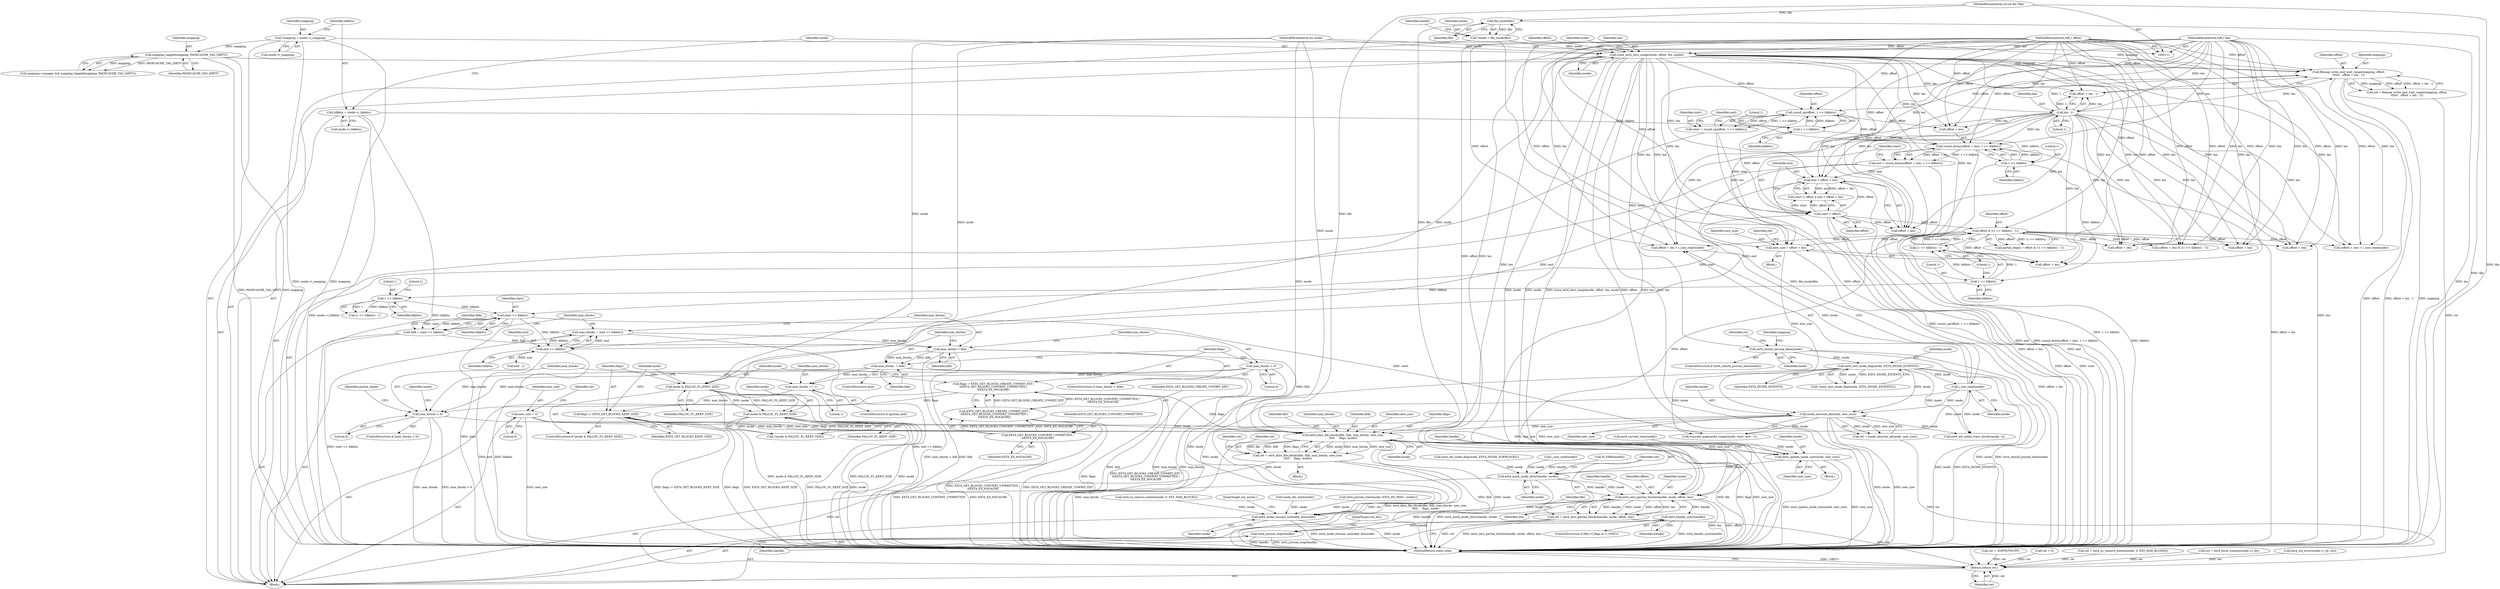 digraph "0_linux_0f2af21aae11972fa924374ddcf52e88347cf5a8@pointer" {
"1000363" [label="(Call,ext4_alloc_file_blocks(file, lblk, max_blocks, new_size,\n\t\t\t\t\t     flags, mode))"];
"1000120" [label="(Call,file_inode(file))"];
"1000112" [label="(MethodParameterIn,struct file *file)"];
"1000265" [label="(Call,max_blocks < lblk)"];
"1000259" [label="(Call,max_blocks = (end >> blkbits))"];
"1000261" [label="(Call,end >> blkbits)"];
"1000226" [label="(Call,end > offset + len)"];
"1000212" [label="(Call,end = round_down((offset + len), 1 << blkbits))"];
"1000214" [label="(Call,round_down((offset + len), 1 << blkbits))"];
"1000207" [label="(Call,round_up(offset, 1 << blkbits))"];
"1000193" [label="(Call,filemap_write_and_wait_range(mapping, offset,\n\t\t\t\t\t\t   offset + len - 1))"];
"1000187" [label="(Call,mapping_tagged(mapping, PAGECACHE_TAG_DIRTY))"];
"1000143" [label="(Call,*mapping = inode->i_mapping)"];
"1000113" [label="(MethodParameterIn,loff_t offset)"];
"1000154" [label="(Call,trace_ext4_zero_range(inode, offset, len, mode))"];
"1000118" [label="(Call,*inode = file_inode(file))"];
"1000114" [label="(MethodParameterIn,loff_t len)"];
"1000115" [label="(MethodParameterIn,int mode)"];
"1000198" [label="(Call,len - 1)"];
"1000209" [label="(Call,1 << blkbits)"];
"1000149" [label="(Call,blkbits = inode->i_blkbits)"];
"1000218" [label="(Call,1 << blkbits)"];
"1000223" [label="(Call,start < offset)"];
"1000205" [label="(Call,start = round_up(offset, 1 << blkbits))"];
"1000256" [label="(Call,start >> blkbits)"];
"1000250" [label="(Call,1 << blkbits)"];
"1000239" [label="(Call,1 << blkbits)"];
"1000254" [label="(Call,lblk = start >> blkbits)"];
"1000337" [label="(Call,max_blocks > 0)"];
"1000333" [label="(Call,max_blocks += 1)"];
"1000268" [label="(Call,max_blocks = 0)"];
"1000272" [label="(Call,max_blocks -= lblk)"];
"1000128" [label="(Call,new_size = 0)"];
"1000325" [label="(Call,inode_newsize_ok(inode, new_size))"];
"1000315" [label="(Call,i_size_read(inode))"];
"1000296" [label="(Call,ext4_test_inode_flag(inode, EXT4_INODE_EXTENTS))"];
"1000169" [label="(Call,ext4_should_journal_data(inode))"];
"1000318" [label="(Call,new_size = offset + len)"];
"1000236" [label="(Call,offset & ((1 << blkbits) - 1))"];
"1000238" [label="(Call,(1 << blkbits) - 1)"];
"1000286" [label="(Call,flags |= EXT4_GET_BLOCKS_KEEP_SIZE)"];
"1000275" [label="(Call,flags = EXT4_GET_BLOCKS_CREATE_UNWRIT_EXT |\n\t\tEXT4_GET_BLOCKS_CONVERT_UNWRITTEN |\n\t\tEXT4_EX_NOCACHE)"];
"1000277" [label="(Call,EXT4_GET_BLOCKS_CREATE_UNWRIT_EXT |\n\t\tEXT4_GET_BLOCKS_CONVERT_UNWRITTEN |\n\t\tEXT4_EX_NOCACHE)"];
"1000279" [label="(Call,EXT4_GET_BLOCKS_CONVERT_UNWRITTEN |\n\t\tEXT4_EX_NOCACHE)"];
"1000308" [label="(Call,mode & FALLOC_FL_KEEP_SIZE)"];
"1000283" [label="(Call,mode & FALLOC_FL_KEEP_SIZE)"];
"1000361" [label="(Call,ret = ext4_alloc_file_blocks(file, lblk, max_blocks, new_size,\n\t\t\t\t\t     flags, mode))"];
"1000481" [label="(Return,return ret;)"];
"1000437" [label="(Call,ext4_update_inode_size(inode, new_size))"];
"1000452" [label="(Call,ext4_mark_inode_dirty(handle, inode))"];
"1000457" [label="(Call,ext4_zero_partial_blocks(handle, inode, offset, len))"];
"1000455" [label="(Call,ret = ext4_zero_partial_blocks(handle, inode, offset, len))"];
"1000468" [label="(Call,ext4_handle_sync(handle))"];
"1000470" [label="(Call,ext4_journal_stop(handle))"];
"1000473" [label="(Call,ext4_inode_resume_unlocked_dio(inode))"];
"1000465" [label="(Identifier,file)"];
"1000246" [label="(Call,offset + len)"];
"1000334" [label="(Identifier,max_blocks)"];
"1000281" [label="(Identifier,EXT4_EX_NOCACHE)"];
"1000249" [label="(Call,(1 << blkbits) - 1)"];
"1000195" [label="(Identifier,offset)"];
"1000228" [label="(Call,offset + len)"];
"1000296" [label="(Call,ext4_test_inode_flag(inode, EXT4_INODE_EXTENTS))"];
"1000272" [label="(Call,max_blocks -= lblk)"];
"1000449" [label="(Call,ext4_set_inode_flag(inode, EXT4_INODE_EOFBLOCKS))"];
"1000282" [label="(ControlStructure,if (mode & FALLOC_FL_KEEP_SIZE))"];
"1000363" [label="(Call,ext4_alloc_file_blocks(file, lblk, max_blocks, new_size,\n\t\t\t\t\t     flags, mode))"];
"1000481" [label="(Return,return ret;)"];
"1000468" [label="(Call,ext4_handle_sync(handle))"];
"1000452" [label="(Call,ext4_mark_inode_dirty(handle, inode))"];
"1000155" [label="(Identifier,inode)"];
"1000462" [label="(ControlStructure,if (file->f_flags & O_SYNC))"];
"1000251" [label="(Literal,1)"];
"1000267" [label="(Identifier,lblk)"];
"1000472" [label="(JumpTarget,out_dio:)"];
"1000300" [label="(Call,ret = -EOPNOTSUPP)"];
"1000456" [label="(Identifier,ret)"];
"1000266" [label="(Identifier,max_blocks)"];
"1000447" [label="(Call,i_size_read(inode))"];
"1000258" [label="(Identifier,blkbits)"];
"1000150" [label="(Identifier,blkbits)"];
"1000317" [label="(Block,)"];
"1000411" [label="(Call,IS_ERR(handle))"];
"1000257" [label="(Identifier,start)"];
"1000239" [label="(Call,1 << blkbits)"];
"1000169" [label="(Call,ext4_should_journal_data(inode))"];
"1000471" [label="(Identifier,handle)"];
"1000331" [label="(ControlStructure,if (partial_end))"];
"1000439" [label="(Identifier,new_size)"];
"1000112" [label="(MethodParameterIn,struct file *file)"];
"1000280" [label="(Identifier,EXT4_GET_BLOCKS_CONVERT_UNWRITTEN)"];
"1000458" [label="(Identifier,handle)"];
"1000198" [label="(Call,len - 1)"];
"1000297" [label="(Identifier,inode)"];
"1000394" [label="(Call,ext4_ext_index_trans_blocks(inode, 2))"];
"1000145" [label="(Call,inode->i_mapping)"];
"1000340" [label="(Block,)"];
"1000342" [label="(Identifier,inode)"];
"1000276" [label="(Identifier,flags)"];
"1000364" [label="(Identifier,file)"];
"1000193" [label="(Call,filemap_write_and_wait_range(mapping, offset,\n\t\t\t\t\t\t   offset + len - 1))"];
"1000189" [label="(Identifier,PAGECACHE_TAG_DIRTY)"];
"1000241" [label="(Identifier,blkbits)"];
"1000212" [label="(Call,end = round_down((offset + len), 1 << blkbits))"];
"1000318" [label="(Call,new_size = offset + len)"];
"1000236" [label="(Call,offset & ((1 << blkbits) - 1))"];
"1000114" [label="(MethodParameterIn,loff_t len)"];
"1000277" [label="(Call,EXT4_GET_BLOCKS_CREATE_UNWRIT_EXT |\n\t\tEXT4_GET_BLOCKS_CONVERT_UNWRITTEN |\n\t\tEXT4_EX_NOCACHE)"];
"1000335" [label="(Literal,1)"];
"1000121" [label="(Identifier,file)"];
"1000455" [label="(Call,ret = ext4_zero_partial_blocks(handle, inode, offset, len))"];
"1000213" [label="(Identifier,end)"];
"1000194" [label="(Identifier,mapping)"];
"1000385" [label="(Identifier,partial_begin)"];
"1000210" [label="(Literal,1)"];
"1000226" [label="(Call,end > offset + len)"];
"1000320" [label="(Call,offset + len)"];
"1000259" [label="(Call,max_blocks = (end >> blkbits))"];
"1000344" [label="(Call,end - 1)"];
"1000183" [label="(Call,mapping->nrpages && mapping_tagged(mapping, PAGECACHE_TAG_DIRTY))"];
"1000156" [label="(Identifier,offset)"];
"1000242" [label="(Literal,1)"];
"1000163" [label="(Identifier,inode)"];
"1000265" [label="(Call,max_blocks < lblk)"];
"1000118" [label="(Call,*inode = file_inode(file))"];
"1000375" [label="(Call,ext4_es_remove_extent(inode, 0, EXT_MAX_BLOCKS))"];
"1000261" [label="(Call,end >> blkbits)"];
"1000325" [label="(Call,inode_newsize_ok(inode, new_size))"];
"1000312" [label="(Call,offset + len)"];
"1000129" [label="(Identifier,new_size)"];
"1000284" [label="(Identifier,mode)"];
"1000219" [label="(Literal,1)"];
"1000469" [label="(Identifier,handle)"];
"1000209" [label="(Call,1 << blkbits)"];
"1000275" [label="(Call,flags = EXT4_GET_BLOCKS_CREATE_UNWRIT_EXT |\n\t\tEXT4_GET_BLOCKS_CONVERT_UNWRITTEN |\n\t\tEXT4_EX_NOCACHE)"];
"1000240" [label="(Literal,1)"];
"1000185" [label="(Identifier,mapping)"];
"1000222" [label="(Call,start < offset || end > offset + len)"];
"1000260" [label="(Identifier,max_blocks)"];
"1000475" [label="(JumpTarget,out_mutex:)"];
"1000252" [label="(Identifier,blkbits)"];
"1000274" [label="(Identifier,lblk)"];
"1000366" [label="(Identifier,max_blocks)"];
"1000298" [label="(Identifier,EXT4_INODE_EXTENTS)"];
"1000220" [label="(Identifier,blkbits)"];
"1000470" [label="(Call,ext4_journal_stop(handle))"];
"1000128" [label="(Call,new_size = 0)"];
"1000473" [label="(Call,ext4_inode_resume_unlocked_dio(inode))"];
"1000207" [label="(Call,round_up(offset, 1 << blkbits))"];
"1000238" [label="(Call,(1 << blkbits) - 1)"];
"1000324" [label="(Identifier,ret)"];
"1000199" [label="(Identifier,len)"];
"1000341" [label="(Call,truncate_pagecache_range(inode, start, end - 1))"];
"1000263" [label="(Identifier,blkbits)"];
"1000132" [label="(Call,ret = 0)"];
"1000158" [label="(Identifier,mode)"];
"1000116" [label="(Block,)"];
"1000214" [label="(Call,round_down((offset + len), 1 << blkbits))"];
"1000285" [label="(Identifier,FALLOC_FL_KEEP_SIZE)"];
"1000295" [label="(Call,!(ext4_test_inode_flag(inode, EXT4_INODE_EXTENTS)))"];
"1000269" [label="(Identifier,max_blocks)"];
"1000191" [label="(Call,ret = filemap_write_and_wait_range(mapping, offset,\n\t\t\t\t\t\t   offset + len - 1))"];
"1000234" [label="(Call,partial_begin = offset & ((1 << blkbits) - 1))"];
"1000474" [label="(Identifier,inode)"];
"1000255" [label="(Identifier,lblk)"];
"1000256" [label="(Call,start >> blkbits)"];
"1000188" [label="(Identifier,mapping)"];
"1000460" [label="(Identifier,offset)"];
"1000279" [label="(Call,EXT4_GET_BLOCKS_CONVERT_UNWRITTEN |\n\t\tEXT4_EX_NOCACHE)"];
"1000143" [label="(Call,*mapping = inode->i_mapping)"];
"1000250" [label="(Call,1 << blkbits)"];
"1000432" [label="(Call,ext4_current_time(inode))"];
"1000459" [label="(Identifier,inode)"];
"1000262" [label="(Identifier,end)"];
"1000365" [label="(Identifier,lblk)"];
"1000483" [label="(MethodReturn,static long)"];
"1000337" [label="(Call,max_blocks > 0)"];
"1000336" [label="(ControlStructure,if (max_blocks > 0))"];
"1000327" [label="(Identifier,new_size)"];
"1000154" [label="(Call,trace_ext4_zero_range(inode, offset, len, mode))"];
"1000438" [label="(Identifier,inode)"];
"1000362" [label="(Identifier,ret)"];
"1000373" [label="(Call,ret = ext4_es_remove_extent(inode, 0, EXT_MAX_BLOCKS))"];
"1000457" [label="(Call,ext4_zero_partial_blocks(handle, inode, offset, len))"];
"1000283" [label="(Call,mode & FALLOC_FL_KEEP_SIZE)"];
"1000119" [label="(Identifier,inode)"];
"1000268" [label="(Call,max_blocks = 0)"];
"1000323" [label="(Call,ret = inode_newsize_ok(inode, new_size))"];
"1000315" [label="(Call,i_size_read(inode))"];
"1000237" [label="(Identifier,offset)"];
"1000443" [label="(Call,(offset + len) > i_size_read(inode))"];
"1000173" [label="(Identifier,ret)"];
"1000170" [label="(Identifier,inode)"];
"1000253" [label="(Literal,1)"];
"1000270" [label="(Literal,0)"];
"1000308" [label="(Call,mode & FALLOC_FL_KEEP_SIZE)"];
"1000223" [label="(Call,start < offset)"];
"1000113" [label="(MethodParameterIn,loff_t offset)"];
"1000151" [label="(Call,inode->i_blkbits)"];
"1000206" [label="(Identifier,start)"];
"1000254" [label="(Call,lblk = start >> blkbits)"];
"1000311" [label="(Call,offset + len > i_size_read(inode))"];
"1000310" [label="(Identifier,FALLOC_FL_KEEP_SIZE)"];
"1000309" [label="(Identifier,mode)"];
"1000211" [label="(Identifier,blkbits)"];
"1000287" [label="(Identifier,flags)"];
"1000149" [label="(Call,blkbits = inode->i_blkbits)"];
"1000339" [label="(Literal,0)"];
"1000371" [label="(Identifier,ret)"];
"1000367" [label="(Identifier,new_size)"];
"1000187" [label="(Call,mapping_tagged(mapping, PAGECACHE_TAG_DIRTY))"];
"1000326" [label="(Identifier,inode)"];
"1000196" [label="(Call,offset + len - 1)"];
"1000225" [label="(Identifier,offset)"];
"1000333" [label="(Call,max_blocks += 1)"];
"1000437" [label="(Call,ext4_update_inode_size(inode, new_size))"];
"1000307" [label="(Call,!(mode & FALLOC_FL_KEEP_SIZE))"];
"1000286" [label="(Call,flags |= EXT4_GET_BLOCKS_KEEP_SIZE)"];
"1000454" [label="(Identifier,inode)"];
"1000338" [label="(Identifier,max_blocks)"];
"1000361" [label="(Call,ret = ext4_alloc_file_blocks(file, lblk, max_blocks, new_size,\n\t\t\t\t\t     flags, mode))"];
"1000124" [label="(Identifier,handle)"];
"1000144" [label="(Identifier,mapping)"];
"1000369" [label="(Identifier,mode)"];
"1000157" [label="(Identifier,len)"];
"1000200" [label="(Literal,1)"];
"1000168" [label="(ControlStructure,if (ext4_should_journal_data(inode)))"];
"1000316" [label="(Identifier,inode)"];
"1000115" [label="(MethodParameterIn,int mode)"];
"1000273" [label="(Identifier,max_blocks)"];
"1000227" [label="(Identifier,end)"];
"1000436" [label="(Block,)"];
"1000319" [label="(Identifier,new_size)"];
"1000359" [label="(Call,inode_dio_wait(inode))"];
"1000172" [label="(Call,ret = ext4_force_commit(inode->i_sb))"];
"1000406" [label="(Call,ext4_journal_start(inode, EXT4_HT_MISC, credits))"];
"1000133" [label="(Identifier,ret)"];
"1000271" [label="(ControlStructure,else)"];
"1000292" [label="(Identifier,inode)"];
"1000120" [label="(Call,file_inode(file))"];
"1000461" [label="(Identifier,len)"];
"1000453" [label="(Identifier,handle)"];
"1000224" [label="(Identifier,start)"];
"1000288" [label="(Identifier,EXT4_GET_BLOCKS_KEEP_SIZE)"];
"1000482" [label="(Identifier,ret)"];
"1000264" [label="(ControlStructure,if (max_blocks < lblk))"];
"1000444" [label="(Call,offset + len)"];
"1000278" [label="(Identifier,EXT4_GET_BLOCKS_CREATE_UNWRIT_EXT)"];
"1000130" [label="(Literal,0)"];
"1000245" [label="(Call,(offset + len) & ((1 << blkbits) - 1))"];
"1000208" [label="(Identifier,offset)"];
"1000218" [label="(Call,1 << blkbits)"];
"1000205" [label="(Call,start = round_up(offset, 1 << blkbits))"];
"1000418" [label="(Call,ext4_std_error(inode->i_sb, ret))"];
"1000368" [label="(Identifier,flags)"];
"1000215" [label="(Call,offset + len)"];
"1000363" -> "1000361"  [label="AST: "];
"1000363" -> "1000369"  [label="CFG: "];
"1000364" -> "1000363"  [label="AST: "];
"1000365" -> "1000363"  [label="AST: "];
"1000366" -> "1000363"  [label="AST: "];
"1000367" -> "1000363"  [label="AST: "];
"1000368" -> "1000363"  [label="AST: "];
"1000369" -> "1000363"  [label="AST: "];
"1000361" -> "1000363"  [label="CFG: "];
"1000363" -> "1000483"  [label="DDG: lblk"];
"1000363" -> "1000483"  [label="DDG: mode"];
"1000363" -> "1000483"  [label="DDG: file"];
"1000363" -> "1000483"  [label="DDG: flags"];
"1000363" -> "1000483"  [label="DDG: new_size"];
"1000363" -> "1000483"  [label="DDG: max_blocks"];
"1000363" -> "1000361"  [label="DDG: mode"];
"1000363" -> "1000361"  [label="DDG: max_blocks"];
"1000363" -> "1000361"  [label="DDG: new_size"];
"1000363" -> "1000361"  [label="DDG: file"];
"1000363" -> "1000361"  [label="DDG: lblk"];
"1000363" -> "1000361"  [label="DDG: flags"];
"1000120" -> "1000363"  [label="DDG: file"];
"1000112" -> "1000363"  [label="DDG: file"];
"1000265" -> "1000363"  [label="DDG: lblk"];
"1000337" -> "1000363"  [label="DDG: max_blocks"];
"1000128" -> "1000363"  [label="DDG: new_size"];
"1000325" -> "1000363"  [label="DDG: new_size"];
"1000286" -> "1000363"  [label="DDG: flags"];
"1000275" -> "1000363"  [label="DDG: flags"];
"1000308" -> "1000363"  [label="DDG: mode"];
"1000115" -> "1000363"  [label="DDG: mode"];
"1000363" -> "1000437"  [label="DDG: new_size"];
"1000120" -> "1000118"  [label="AST: "];
"1000120" -> "1000121"  [label="CFG: "];
"1000121" -> "1000120"  [label="AST: "];
"1000118" -> "1000120"  [label="CFG: "];
"1000120" -> "1000483"  [label="DDG: file"];
"1000120" -> "1000118"  [label="DDG: file"];
"1000112" -> "1000120"  [label="DDG: file"];
"1000112" -> "1000111"  [label="AST: "];
"1000112" -> "1000483"  [label="DDG: file"];
"1000265" -> "1000264"  [label="AST: "];
"1000265" -> "1000267"  [label="CFG: "];
"1000266" -> "1000265"  [label="AST: "];
"1000267" -> "1000265"  [label="AST: "];
"1000269" -> "1000265"  [label="CFG: "];
"1000273" -> "1000265"  [label="CFG: "];
"1000265" -> "1000483"  [label="DDG: max_blocks < lblk"];
"1000265" -> "1000483"  [label="DDG: lblk"];
"1000259" -> "1000265"  [label="DDG: max_blocks"];
"1000254" -> "1000265"  [label="DDG: lblk"];
"1000265" -> "1000272"  [label="DDG: lblk"];
"1000265" -> "1000272"  [label="DDG: max_blocks"];
"1000259" -> "1000116"  [label="AST: "];
"1000259" -> "1000261"  [label="CFG: "];
"1000260" -> "1000259"  [label="AST: "];
"1000261" -> "1000259"  [label="AST: "];
"1000266" -> "1000259"  [label="CFG: "];
"1000259" -> "1000483"  [label="DDG: end >> blkbits"];
"1000261" -> "1000259"  [label="DDG: end"];
"1000261" -> "1000259"  [label="DDG: blkbits"];
"1000261" -> "1000263"  [label="CFG: "];
"1000262" -> "1000261"  [label="AST: "];
"1000263" -> "1000261"  [label="AST: "];
"1000261" -> "1000483"  [label="DDG: blkbits"];
"1000261" -> "1000483"  [label="DDG: end"];
"1000226" -> "1000261"  [label="DDG: end"];
"1000212" -> "1000261"  [label="DDG: end"];
"1000256" -> "1000261"  [label="DDG: blkbits"];
"1000261" -> "1000344"  [label="DDG: end"];
"1000226" -> "1000222"  [label="AST: "];
"1000226" -> "1000228"  [label="CFG: "];
"1000227" -> "1000226"  [label="AST: "];
"1000228" -> "1000226"  [label="AST: "];
"1000222" -> "1000226"  [label="CFG: "];
"1000226" -> "1000483"  [label="DDG: end"];
"1000226" -> "1000483"  [label="DDG: offset + len"];
"1000226" -> "1000222"  [label="DDG: end"];
"1000226" -> "1000222"  [label="DDG: offset + len"];
"1000212" -> "1000226"  [label="DDG: end"];
"1000223" -> "1000226"  [label="DDG: offset"];
"1000113" -> "1000226"  [label="DDG: offset"];
"1000114" -> "1000226"  [label="DDG: len"];
"1000154" -> "1000226"  [label="DDG: len"];
"1000198" -> "1000226"  [label="DDG: len"];
"1000212" -> "1000116"  [label="AST: "];
"1000212" -> "1000214"  [label="CFG: "];
"1000213" -> "1000212"  [label="AST: "];
"1000214" -> "1000212"  [label="AST: "];
"1000224" -> "1000212"  [label="CFG: "];
"1000212" -> "1000483"  [label="DDG: round_down((offset + len), 1 << blkbits)"];
"1000212" -> "1000483"  [label="DDG: end"];
"1000214" -> "1000212"  [label="DDG: offset + len"];
"1000214" -> "1000212"  [label="DDG: 1 << blkbits"];
"1000214" -> "1000218"  [label="CFG: "];
"1000215" -> "1000214"  [label="AST: "];
"1000218" -> "1000214"  [label="AST: "];
"1000214" -> "1000483"  [label="DDG: 1 << blkbits"];
"1000214" -> "1000483"  [label="DDG: offset + len"];
"1000207" -> "1000214"  [label="DDG: offset"];
"1000113" -> "1000214"  [label="DDG: offset"];
"1000154" -> "1000214"  [label="DDG: len"];
"1000198" -> "1000214"  [label="DDG: len"];
"1000114" -> "1000214"  [label="DDG: len"];
"1000218" -> "1000214"  [label="DDG: 1"];
"1000218" -> "1000214"  [label="DDG: blkbits"];
"1000207" -> "1000205"  [label="AST: "];
"1000207" -> "1000209"  [label="CFG: "];
"1000208" -> "1000207"  [label="AST: "];
"1000209" -> "1000207"  [label="AST: "];
"1000205" -> "1000207"  [label="CFG: "];
"1000207" -> "1000205"  [label="DDG: offset"];
"1000207" -> "1000205"  [label="DDG: 1 << blkbits"];
"1000193" -> "1000207"  [label="DDG: offset"];
"1000154" -> "1000207"  [label="DDG: offset"];
"1000113" -> "1000207"  [label="DDG: offset"];
"1000209" -> "1000207"  [label="DDG: 1"];
"1000209" -> "1000207"  [label="DDG: blkbits"];
"1000207" -> "1000215"  [label="DDG: offset"];
"1000207" -> "1000223"  [label="DDG: offset"];
"1000193" -> "1000191"  [label="AST: "];
"1000193" -> "1000196"  [label="CFG: "];
"1000194" -> "1000193"  [label="AST: "];
"1000195" -> "1000193"  [label="AST: "];
"1000196" -> "1000193"  [label="AST: "];
"1000191" -> "1000193"  [label="CFG: "];
"1000193" -> "1000483"  [label="DDG: mapping"];
"1000193" -> "1000483"  [label="DDG: offset"];
"1000193" -> "1000483"  [label="DDG: offset + len - 1"];
"1000193" -> "1000191"  [label="DDG: mapping"];
"1000193" -> "1000191"  [label="DDG: offset"];
"1000193" -> "1000191"  [label="DDG: offset + len - 1"];
"1000187" -> "1000193"  [label="DDG: mapping"];
"1000143" -> "1000193"  [label="DDG: mapping"];
"1000113" -> "1000193"  [label="DDG: offset"];
"1000154" -> "1000193"  [label="DDG: offset"];
"1000198" -> "1000193"  [label="DDG: len"];
"1000198" -> "1000193"  [label="DDG: 1"];
"1000187" -> "1000183"  [label="AST: "];
"1000187" -> "1000189"  [label="CFG: "];
"1000188" -> "1000187"  [label="AST: "];
"1000189" -> "1000187"  [label="AST: "];
"1000183" -> "1000187"  [label="CFG: "];
"1000187" -> "1000483"  [label="DDG: mapping"];
"1000187" -> "1000483"  [label="DDG: PAGECACHE_TAG_DIRTY"];
"1000187" -> "1000183"  [label="DDG: mapping"];
"1000187" -> "1000183"  [label="DDG: PAGECACHE_TAG_DIRTY"];
"1000143" -> "1000187"  [label="DDG: mapping"];
"1000143" -> "1000116"  [label="AST: "];
"1000143" -> "1000145"  [label="CFG: "];
"1000144" -> "1000143"  [label="AST: "];
"1000145" -> "1000143"  [label="AST: "];
"1000150" -> "1000143"  [label="CFG: "];
"1000143" -> "1000483"  [label="DDG: mapping"];
"1000143" -> "1000483"  [label="DDG: inode->i_mapping"];
"1000113" -> "1000111"  [label="AST: "];
"1000113" -> "1000483"  [label="DDG: offset"];
"1000113" -> "1000154"  [label="DDG: offset"];
"1000113" -> "1000196"  [label="DDG: offset"];
"1000113" -> "1000215"  [label="DDG: offset"];
"1000113" -> "1000223"  [label="DDG: offset"];
"1000113" -> "1000228"  [label="DDG: offset"];
"1000113" -> "1000236"  [label="DDG: offset"];
"1000113" -> "1000245"  [label="DDG: offset"];
"1000113" -> "1000246"  [label="DDG: offset"];
"1000113" -> "1000311"  [label="DDG: offset"];
"1000113" -> "1000312"  [label="DDG: offset"];
"1000113" -> "1000318"  [label="DDG: offset"];
"1000113" -> "1000320"  [label="DDG: offset"];
"1000113" -> "1000443"  [label="DDG: offset"];
"1000113" -> "1000444"  [label="DDG: offset"];
"1000113" -> "1000457"  [label="DDG: offset"];
"1000154" -> "1000116"  [label="AST: "];
"1000154" -> "1000158"  [label="CFG: "];
"1000155" -> "1000154"  [label="AST: "];
"1000156" -> "1000154"  [label="AST: "];
"1000157" -> "1000154"  [label="AST: "];
"1000158" -> "1000154"  [label="AST: "];
"1000163" -> "1000154"  [label="CFG: "];
"1000154" -> "1000483"  [label="DDG: len"];
"1000154" -> "1000483"  [label="DDG: inode"];
"1000154" -> "1000483"  [label="DDG: mode"];
"1000154" -> "1000483"  [label="DDG: trace_ext4_zero_range(inode, offset, len, mode)"];
"1000154" -> "1000483"  [label="DDG: offset"];
"1000118" -> "1000154"  [label="DDG: inode"];
"1000114" -> "1000154"  [label="DDG: len"];
"1000115" -> "1000154"  [label="DDG: mode"];
"1000154" -> "1000169"  [label="DDG: inode"];
"1000154" -> "1000196"  [label="DDG: offset"];
"1000154" -> "1000198"  [label="DDG: len"];
"1000154" -> "1000215"  [label="DDG: len"];
"1000154" -> "1000228"  [label="DDG: len"];
"1000154" -> "1000245"  [label="DDG: len"];
"1000154" -> "1000246"  [label="DDG: len"];
"1000154" -> "1000283"  [label="DDG: mode"];
"1000154" -> "1000311"  [label="DDG: len"];
"1000154" -> "1000312"  [label="DDG: len"];
"1000154" -> "1000318"  [label="DDG: len"];
"1000154" -> "1000320"  [label="DDG: len"];
"1000154" -> "1000443"  [label="DDG: len"];
"1000154" -> "1000444"  [label="DDG: len"];
"1000154" -> "1000457"  [label="DDG: len"];
"1000118" -> "1000116"  [label="AST: "];
"1000119" -> "1000118"  [label="AST: "];
"1000124" -> "1000118"  [label="CFG: "];
"1000118" -> "1000483"  [label="DDG: file_inode(file)"];
"1000114" -> "1000111"  [label="AST: "];
"1000114" -> "1000483"  [label="DDG: len"];
"1000114" -> "1000198"  [label="DDG: len"];
"1000114" -> "1000215"  [label="DDG: len"];
"1000114" -> "1000228"  [label="DDG: len"];
"1000114" -> "1000245"  [label="DDG: len"];
"1000114" -> "1000246"  [label="DDG: len"];
"1000114" -> "1000311"  [label="DDG: len"];
"1000114" -> "1000312"  [label="DDG: len"];
"1000114" -> "1000318"  [label="DDG: len"];
"1000114" -> "1000320"  [label="DDG: len"];
"1000114" -> "1000443"  [label="DDG: len"];
"1000114" -> "1000444"  [label="DDG: len"];
"1000114" -> "1000457"  [label="DDG: len"];
"1000115" -> "1000111"  [label="AST: "];
"1000115" -> "1000483"  [label="DDG: mode"];
"1000115" -> "1000283"  [label="DDG: mode"];
"1000115" -> "1000308"  [label="DDG: mode"];
"1000198" -> "1000196"  [label="AST: "];
"1000198" -> "1000200"  [label="CFG: "];
"1000199" -> "1000198"  [label="AST: "];
"1000200" -> "1000198"  [label="AST: "];
"1000196" -> "1000198"  [label="CFG: "];
"1000198" -> "1000483"  [label="DDG: len"];
"1000198" -> "1000196"  [label="DDG: len"];
"1000198" -> "1000196"  [label="DDG: 1"];
"1000198" -> "1000215"  [label="DDG: len"];
"1000198" -> "1000228"  [label="DDG: len"];
"1000198" -> "1000245"  [label="DDG: len"];
"1000198" -> "1000246"  [label="DDG: len"];
"1000198" -> "1000311"  [label="DDG: len"];
"1000198" -> "1000312"  [label="DDG: len"];
"1000198" -> "1000318"  [label="DDG: len"];
"1000198" -> "1000320"  [label="DDG: len"];
"1000198" -> "1000443"  [label="DDG: len"];
"1000198" -> "1000444"  [label="DDG: len"];
"1000198" -> "1000457"  [label="DDG: len"];
"1000209" -> "1000211"  [label="CFG: "];
"1000210" -> "1000209"  [label="AST: "];
"1000211" -> "1000209"  [label="AST: "];
"1000149" -> "1000209"  [label="DDG: blkbits"];
"1000209" -> "1000218"  [label="DDG: blkbits"];
"1000149" -> "1000116"  [label="AST: "];
"1000149" -> "1000151"  [label="CFG: "];
"1000150" -> "1000149"  [label="AST: "];
"1000151" -> "1000149"  [label="AST: "];
"1000155" -> "1000149"  [label="CFG: "];
"1000149" -> "1000483"  [label="DDG: inode->i_blkbits"];
"1000149" -> "1000483"  [label="DDG: blkbits"];
"1000218" -> "1000220"  [label="CFG: "];
"1000219" -> "1000218"  [label="AST: "];
"1000220" -> "1000218"  [label="AST: "];
"1000218" -> "1000483"  [label="DDG: blkbits"];
"1000218" -> "1000239"  [label="DDG: blkbits"];
"1000223" -> "1000222"  [label="AST: "];
"1000223" -> "1000225"  [label="CFG: "];
"1000224" -> "1000223"  [label="AST: "];
"1000225" -> "1000223"  [label="AST: "];
"1000227" -> "1000223"  [label="CFG: "];
"1000222" -> "1000223"  [label="CFG: "];
"1000223" -> "1000483"  [label="DDG: offset"];
"1000223" -> "1000483"  [label="DDG: start"];
"1000223" -> "1000222"  [label="DDG: start"];
"1000223" -> "1000222"  [label="DDG: offset"];
"1000205" -> "1000223"  [label="DDG: start"];
"1000223" -> "1000228"  [label="DDG: offset"];
"1000223" -> "1000236"  [label="DDG: offset"];
"1000223" -> "1000256"  [label="DDG: start"];
"1000205" -> "1000116"  [label="AST: "];
"1000206" -> "1000205"  [label="AST: "];
"1000213" -> "1000205"  [label="CFG: "];
"1000205" -> "1000483"  [label="DDG: round_up(offset, 1 << blkbits)"];
"1000256" -> "1000254"  [label="AST: "];
"1000256" -> "1000258"  [label="CFG: "];
"1000257" -> "1000256"  [label="AST: "];
"1000258" -> "1000256"  [label="AST: "];
"1000254" -> "1000256"  [label="CFG: "];
"1000256" -> "1000483"  [label="DDG: start"];
"1000256" -> "1000254"  [label="DDG: start"];
"1000256" -> "1000254"  [label="DDG: blkbits"];
"1000250" -> "1000256"  [label="DDG: blkbits"];
"1000256" -> "1000341"  [label="DDG: start"];
"1000250" -> "1000249"  [label="AST: "];
"1000250" -> "1000252"  [label="CFG: "];
"1000251" -> "1000250"  [label="AST: "];
"1000252" -> "1000250"  [label="AST: "];
"1000253" -> "1000250"  [label="CFG: "];
"1000250" -> "1000249"  [label="DDG: 1"];
"1000250" -> "1000249"  [label="DDG: blkbits"];
"1000239" -> "1000250"  [label="DDG: blkbits"];
"1000239" -> "1000238"  [label="AST: "];
"1000239" -> "1000241"  [label="CFG: "];
"1000240" -> "1000239"  [label="AST: "];
"1000241" -> "1000239"  [label="AST: "];
"1000242" -> "1000239"  [label="CFG: "];
"1000239" -> "1000238"  [label="DDG: 1"];
"1000239" -> "1000238"  [label="DDG: blkbits"];
"1000254" -> "1000116"  [label="AST: "];
"1000255" -> "1000254"  [label="AST: "];
"1000260" -> "1000254"  [label="CFG: "];
"1000254" -> "1000483"  [label="DDG: start >> blkbits"];
"1000337" -> "1000336"  [label="AST: "];
"1000337" -> "1000339"  [label="CFG: "];
"1000338" -> "1000337"  [label="AST: "];
"1000339" -> "1000337"  [label="AST: "];
"1000342" -> "1000337"  [label="CFG: "];
"1000385" -> "1000337"  [label="CFG: "];
"1000337" -> "1000483"  [label="DDG: max_blocks"];
"1000337" -> "1000483"  [label="DDG: max_blocks > 0"];
"1000333" -> "1000337"  [label="DDG: max_blocks"];
"1000268" -> "1000337"  [label="DDG: max_blocks"];
"1000272" -> "1000337"  [label="DDG: max_blocks"];
"1000333" -> "1000331"  [label="AST: "];
"1000333" -> "1000335"  [label="CFG: "];
"1000334" -> "1000333"  [label="AST: "];
"1000335" -> "1000333"  [label="AST: "];
"1000338" -> "1000333"  [label="CFG: "];
"1000268" -> "1000333"  [label="DDG: max_blocks"];
"1000272" -> "1000333"  [label="DDG: max_blocks"];
"1000268" -> "1000264"  [label="AST: "];
"1000268" -> "1000270"  [label="CFG: "];
"1000269" -> "1000268"  [label="AST: "];
"1000270" -> "1000268"  [label="AST: "];
"1000276" -> "1000268"  [label="CFG: "];
"1000268" -> "1000483"  [label="DDG: max_blocks"];
"1000272" -> "1000271"  [label="AST: "];
"1000272" -> "1000274"  [label="CFG: "];
"1000273" -> "1000272"  [label="AST: "];
"1000274" -> "1000272"  [label="AST: "];
"1000276" -> "1000272"  [label="CFG: "];
"1000272" -> "1000483"  [label="DDG: lblk"];
"1000272" -> "1000483"  [label="DDG: max_blocks"];
"1000128" -> "1000116"  [label="AST: "];
"1000128" -> "1000130"  [label="CFG: "];
"1000129" -> "1000128"  [label="AST: "];
"1000130" -> "1000128"  [label="AST: "];
"1000133" -> "1000128"  [label="CFG: "];
"1000128" -> "1000483"  [label="DDG: new_size"];
"1000128" -> "1000437"  [label="DDG: new_size"];
"1000325" -> "1000323"  [label="AST: "];
"1000325" -> "1000327"  [label="CFG: "];
"1000326" -> "1000325"  [label="AST: "];
"1000327" -> "1000325"  [label="AST: "];
"1000323" -> "1000325"  [label="CFG: "];
"1000325" -> "1000483"  [label="DDG: inode"];
"1000325" -> "1000483"  [label="DDG: new_size"];
"1000325" -> "1000323"  [label="DDG: inode"];
"1000325" -> "1000323"  [label="DDG: new_size"];
"1000315" -> "1000325"  [label="DDG: inode"];
"1000296" -> "1000325"  [label="DDG: inode"];
"1000318" -> "1000325"  [label="DDG: new_size"];
"1000325" -> "1000341"  [label="DDG: inode"];
"1000325" -> "1000394"  [label="DDG: inode"];
"1000325" -> "1000437"  [label="DDG: new_size"];
"1000325" -> "1000473"  [label="DDG: inode"];
"1000315" -> "1000311"  [label="AST: "];
"1000315" -> "1000316"  [label="CFG: "];
"1000316" -> "1000315"  [label="AST: "];
"1000311" -> "1000315"  [label="CFG: "];
"1000315" -> "1000311"  [label="DDG: inode"];
"1000296" -> "1000315"  [label="DDG: inode"];
"1000315" -> "1000341"  [label="DDG: inode"];
"1000315" -> "1000394"  [label="DDG: inode"];
"1000315" -> "1000473"  [label="DDG: inode"];
"1000296" -> "1000295"  [label="AST: "];
"1000296" -> "1000298"  [label="CFG: "];
"1000297" -> "1000296"  [label="AST: "];
"1000298" -> "1000296"  [label="AST: "];
"1000295" -> "1000296"  [label="CFG: "];
"1000296" -> "1000483"  [label="DDG: EXT4_INODE_EXTENTS"];
"1000296" -> "1000483"  [label="DDG: inode"];
"1000296" -> "1000295"  [label="DDG: inode"];
"1000296" -> "1000295"  [label="DDG: EXT4_INODE_EXTENTS"];
"1000169" -> "1000296"  [label="DDG: inode"];
"1000296" -> "1000341"  [label="DDG: inode"];
"1000296" -> "1000394"  [label="DDG: inode"];
"1000296" -> "1000473"  [label="DDG: inode"];
"1000169" -> "1000168"  [label="AST: "];
"1000169" -> "1000170"  [label="CFG: "];
"1000170" -> "1000169"  [label="AST: "];
"1000173" -> "1000169"  [label="CFG: "];
"1000185" -> "1000169"  [label="CFG: "];
"1000169" -> "1000483"  [label="DDG: ext4_should_journal_data(inode)"];
"1000169" -> "1000483"  [label="DDG: inode"];
"1000318" -> "1000317"  [label="AST: "];
"1000318" -> "1000320"  [label="CFG: "];
"1000319" -> "1000318"  [label="AST: "];
"1000320" -> "1000318"  [label="AST: "];
"1000324" -> "1000318"  [label="CFG: "];
"1000318" -> "1000483"  [label="DDG: offset + len"];
"1000236" -> "1000318"  [label="DDG: offset"];
"1000236" -> "1000234"  [label="AST: "];
"1000236" -> "1000238"  [label="CFG: "];
"1000237" -> "1000236"  [label="AST: "];
"1000238" -> "1000236"  [label="AST: "];
"1000234" -> "1000236"  [label="CFG: "];
"1000236" -> "1000234"  [label="DDG: offset"];
"1000236" -> "1000234"  [label="DDG: (1 << blkbits) - 1"];
"1000238" -> "1000236"  [label="DDG: 1 << blkbits"];
"1000238" -> "1000236"  [label="DDG: 1"];
"1000236" -> "1000245"  [label="DDG: offset"];
"1000236" -> "1000246"  [label="DDG: offset"];
"1000236" -> "1000311"  [label="DDG: offset"];
"1000236" -> "1000312"  [label="DDG: offset"];
"1000236" -> "1000320"  [label="DDG: offset"];
"1000236" -> "1000443"  [label="DDG: offset"];
"1000236" -> "1000444"  [label="DDG: offset"];
"1000236" -> "1000457"  [label="DDG: offset"];
"1000238" -> "1000242"  [label="CFG: "];
"1000242" -> "1000238"  [label="AST: "];
"1000286" -> "1000282"  [label="AST: "];
"1000286" -> "1000288"  [label="CFG: "];
"1000287" -> "1000286"  [label="AST: "];
"1000288" -> "1000286"  [label="AST: "];
"1000292" -> "1000286"  [label="CFG: "];
"1000286" -> "1000483"  [label="DDG: flags |= EXT4_GET_BLOCKS_KEEP_SIZE"];
"1000286" -> "1000483"  [label="DDG: flags"];
"1000286" -> "1000483"  [label="DDG: EXT4_GET_BLOCKS_KEEP_SIZE"];
"1000275" -> "1000286"  [label="DDG: flags"];
"1000275" -> "1000116"  [label="AST: "];
"1000275" -> "1000277"  [label="CFG: "];
"1000276" -> "1000275"  [label="AST: "];
"1000277" -> "1000275"  [label="AST: "];
"1000284" -> "1000275"  [label="CFG: "];
"1000275" -> "1000483"  [label="DDG: flags"];
"1000275" -> "1000483"  [label="DDG: EXT4_GET_BLOCKS_CREATE_UNWRIT_EXT |\n\t\tEXT4_GET_BLOCKS_CONVERT_UNWRITTEN |\n\t\tEXT4_EX_NOCACHE"];
"1000277" -> "1000275"  [label="DDG: EXT4_GET_BLOCKS_CREATE_UNWRIT_EXT"];
"1000277" -> "1000275"  [label="DDG: EXT4_GET_BLOCKS_CONVERT_UNWRITTEN |\n\t\tEXT4_EX_NOCACHE"];
"1000277" -> "1000279"  [label="CFG: "];
"1000278" -> "1000277"  [label="AST: "];
"1000279" -> "1000277"  [label="AST: "];
"1000277" -> "1000483"  [label="DDG: EXT4_GET_BLOCKS_CREATE_UNWRIT_EXT"];
"1000277" -> "1000483"  [label="DDG: EXT4_GET_BLOCKS_CONVERT_UNWRITTEN |\n\t\tEXT4_EX_NOCACHE"];
"1000279" -> "1000277"  [label="DDG: EXT4_GET_BLOCKS_CONVERT_UNWRITTEN"];
"1000279" -> "1000277"  [label="DDG: EXT4_EX_NOCACHE"];
"1000279" -> "1000281"  [label="CFG: "];
"1000280" -> "1000279"  [label="AST: "];
"1000281" -> "1000279"  [label="AST: "];
"1000279" -> "1000483"  [label="DDG: EXT4_GET_BLOCKS_CONVERT_UNWRITTEN"];
"1000279" -> "1000483"  [label="DDG: EXT4_EX_NOCACHE"];
"1000308" -> "1000307"  [label="AST: "];
"1000308" -> "1000310"  [label="CFG: "];
"1000309" -> "1000308"  [label="AST: "];
"1000310" -> "1000308"  [label="AST: "];
"1000307" -> "1000308"  [label="CFG: "];
"1000308" -> "1000483"  [label="DDG: FALLOC_FL_KEEP_SIZE"];
"1000308" -> "1000483"  [label="DDG: mode"];
"1000308" -> "1000307"  [label="DDG: mode"];
"1000308" -> "1000307"  [label="DDG: FALLOC_FL_KEEP_SIZE"];
"1000283" -> "1000308"  [label="DDG: mode"];
"1000283" -> "1000308"  [label="DDG: FALLOC_FL_KEEP_SIZE"];
"1000283" -> "1000282"  [label="AST: "];
"1000283" -> "1000285"  [label="CFG: "];
"1000284" -> "1000283"  [label="AST: "];
"1000285" -> "1000283"  [label="AST: "];
"1000287" -> "1000283"  [label="CFG: "];
"1000292" -> "1000283"  [label="CFG: "];
"1000283" -> "1000483"  [label="DDG: FALLOC_FL_KEEP_SIZE"];
"1000283" -> "1000483"  [label="DDG: mode"];
"1000283" -> "1000483"  [label="DDG: mode & FALLOC_FL_KEEP_SIZE"];
"1000361" -> "1000340"  [label="AST: "];
"1000362" -> "1000361"  [label="AST: "];
"1000371" -> "1000361"  [label="CFG: "];
"1000361" -> "1000483"  [label="DDG: ret"];
"1000361" -> "1000483"  [label="DDG: ext4_alloc_file_blocks(file, lblk, max_blocks, new_size,\n\t\t\t\t\t     flags, mode)"];
"1000361" -> "1000481"  [label="DDG: ret"];
"1000481" -> "1000116"  [label="AST: "];
"1000481" -> "1000482"  [label="CFG: "];
"1000482" -> "1000481"  [label="AST: "];
"1000483" -> "1000481"  [label="CFG: "];
"1000481" -> "1000483"  [label="DDG: <RET>"];
"1000482" -> "1000481"  [label="DDG: ret"];
"1000300" -> "1000481"  [label="DDG: ret"];
"1000418" -> "1000481"  [label="DDG: ret"];
"1000132" -> "1000481"  [label="DDG: ret"];
"1000323" -> "1000481"  [label="DDG: ret"];
"1000172" -> "1000481"  [label="DDG: ret"];
"1000373" -> "1000481"  [label="DDG: ret"];
"1000191" -> "1000481"  [label="DDG: ret"];
"1000455" -> "1000481"  [label="DDG: ret"];
"1000437" -> "1000436"  [label="AST: "];
"1000437" -> "1000439"  [label="CFG: "];
"1000438" -> "1000437"  [label="AST: "];
"1000439" -> "1000437"  [label="AST: "];
"1000453" -> "1000437"  [label="CFG: "];
"1000437" -> "1000483"  [label="DDG: ext4_update_inode_size(inode, new_size)"];
"1000437" -> "1000483"  [label="DDG: new_size"];
"1000432" -> "1000437"  [label="DDG: inode"];
"1000437" -> "1000452"  [label="DDG: inode"];
"1000452" -> "1000116"  [label="AST: "];
"1000452" -> "1000454"  [label="CFG: "];
"1000453" -> "1000452"  [label="AST: "];
"1000454" -> "1000452"  [label="AST: "];
"1000456" -> "1000452"  [label="CFG: "];
"1000452" -> "1000483"  [label="DDG: ext4_mark_inode_dirty(handle, inode)"];
"1000411" -> "1000452"  [label="DDG: handle"];
"1000449" -> "1000452"  [label="DDG: inode"];
"1000447" -> "1000452"  [label="DDG: inode"];
"1000452" -> "1000457"  [label="DDG: handle"];
"1000452" -> "1000457"  [label="DDG: inode"];
"1000457" -> "1000455"  [label="AST: "];
"1000457" -> "1000461"  [label="CFG: "];
"1000458" -> "1000457"  [label="AST: "];
"1000459" -> "1000457"  [label="AST: "];
"1000460" -> "1000457"  [label="AST: "];
"1000461" -> "1000457"  [label="AST: "];
"1000455" -> "1000457"  [label="CFG: "];
"1000457" -> "1000483"  [label="DDG: len"];
"1000457" -> "1000483"  [label="DDG: offset"];
"1000457" -> "1000455"  [label="DDG: handle"];
"1000457" -> "1000455"  [label="DDG: inode"];
"1000457" -> "1000455"  [label="DDG: offset"];
"1000457" -> "1000455"  [label="DDG: len"];
"1000457" -> "1000468"  [label="DDG: handle"];
"1000457" -> "1000470"  [label="DDG: handle"];
"1000457" -> "1000473"  [label="DDG: inode"];
"1000455" -> "1000116"  [label="AST: "];
"1000456" -> "1000455"  [label="AST: "];
"1000465" -> "1000455"  [label="CFG: "];
"1000455" -> "1000483"  [label="DDG: ext4_zero_partial_blocks(handle, inode, offset, len)"];
"1000455" -> "1000483"  [label="DDG: ret"];
"1000468" -> "1000462"  [label="AST: "];
"1000468" -> "1000469"  [label="CFG: "];
"1000469" -> "1000468"  [label="AST: "];
"1000471" -> "1000468"  [label="CFG: "];
"1000468" -> "1000483"  [label="DDG: ext4_handle_sync(handle)"];
"1000468" -> "1000470"  [label="DDG: handle"];
"1000470" -> "1000116"  [label="AST: "];
"1000470" -> "1000471"  [label="CFG: "];
"1000471" -> "1000470"  [label="AST: "];
"1000472" -> "1000470"  [label="CFG: "];
"1000470" -> "1000483"  [label="DDG: handle"];
"1000470" -> "1000483"  [label="DDG: ext4_journal_stop(handle)"];
"1000473" -> "1000116"  [label="AST: "];
"1000473" -> "1000474"  [label="CFG: "];
"1000474" -> "1000473"  [label="AST: "];
"1000475" -> "1000473"  [label="CFG: "];
"1000473" -> "1000483"  [label="DDG: inode"];
"1000473" -> "1000483"  [label="DDG: ext4_inode_resume_unlocked_dio(inode)"];
"1000375" -> "1000473"  [label="DDG: inode"];
"1000406" -> "1000473"  [label="DDG: inode"];
"1000359" -> "1000473"  [label="DDG: inode"];
}
